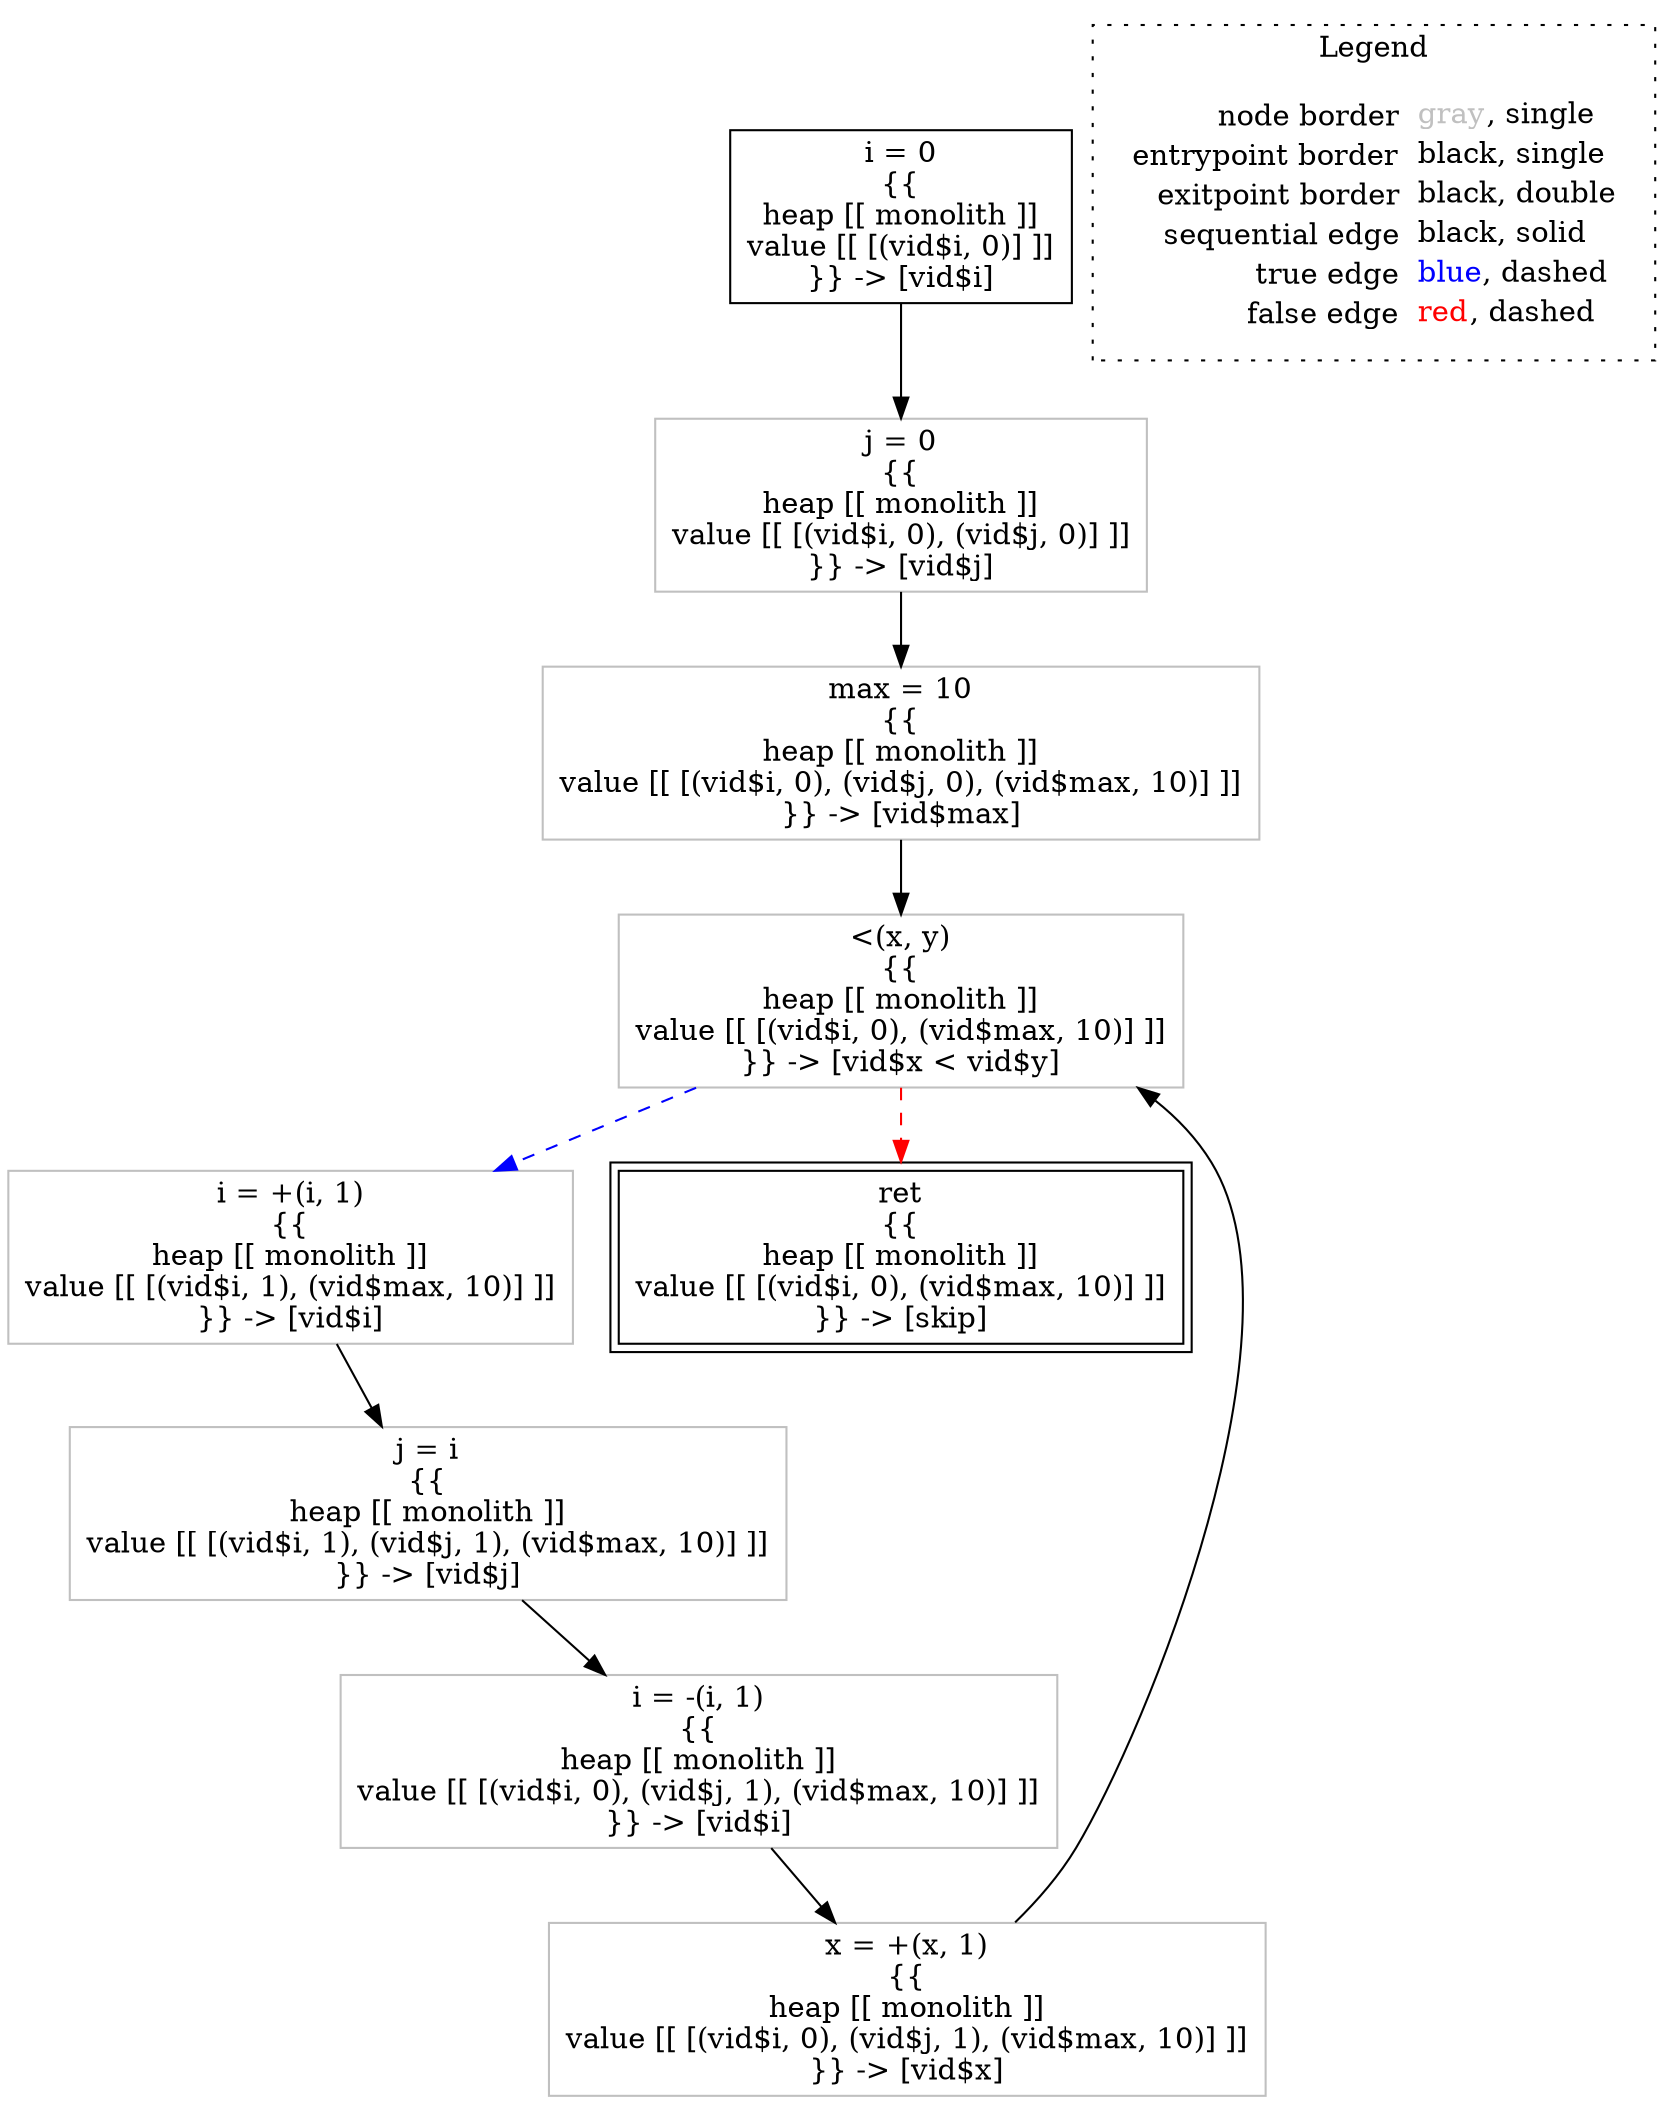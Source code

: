 digraph {
	"node0" [shape="rect",color="black",label=<i = 0<BR/>{{<BR/>heap [[ monolith ]]<BR/>value [[ [(vid$i, 0)] ]]<BR/>}} -&gt; [vid$i]>];
	"node1" [shape="rect",color="gray",label=<i = +(i, 1)<BR/>{{<BR/>heap [[ monolith ]]<BR/>value [[ [(vid$i, 1), (vid$max, 10)] ]]<BR/>}} -&gt; [vid$i]>];
	"node2" [shape="rect",color="black",peripheries="2",label=<ret<BR/>{{<BR/>heap [[ monolith ]]<BR/>value [[ [(vid$i, 0), (vid$max, 10)] ]]<BR/>}} -&gt; [skip]>];
	"node3" [shape="rect",color="gray",label=<i = -(i, 1)<BR/>{{<BR/>heap [[ monolith ]]<BR/>value [[ [(vid$i, 0), (vid$j, 1), (vid$max, 10)] ]]<BR/>}} -&gt; [vid$i]>];
	"node4" [shape="rect",color="gray",label=<j = i<BR/>{{<BR/>heap [[ monolith ]]<BR/>value [[ [(vid$i, 1), (vid$j, 1), (vid$max, 10)] ]]<BR/>}} -&gt; [vid$j]>];
	"node5" [shape="rect",color="gray",label=<&lt;(x, y)<BR/>{{<BR/>heap [[ monolith ]]<BR/>value [[ [(vid$i, 0), (vid$max, 10)] ]]<BR/>}} -&gt; [vid$x &lt; vid$y]>];
	"node6" [shape="rect",color="gray",label=<max = 10<BR/>{{<BR/>heap [[ monolith ]]<BR/>value [[ [(vid$i, 0), (vid$j, 0), (vid$max, 10)] ]]<BR/>}} -&gt; [vid$max]>];
	"node7" [shape="rect",color="gray",label=<x = +(x, 1)<BR/>{{<BR/>heap [[ monolith ]]<BR/>value [[ [(vid$i, 0), (vid$j, 1), (vid$max, 10)] ]]<BR/>}} -&gt; [vid$x]>];
	"node8" [shape="rect",color="gray",label=<j = 0<BR/>{{<BR/>heap [[ monolith ]]<BR/>value [[ [(vid$i, 0), (vid$j, 0)] ]]<BR/>}} -&gt; [vid$j]>];
	"node0" -> "node8" [color="black"];
	"node1" -> "node4" [color="black"];
	"node3" -> "node7" [color="black"];
	"node4" -> "node3" [color="black"];
	"node5" -> "node1" [color="blue",style="dashed"];
	"node5" -> "node2" [color="red",style="dashed"];
	"node6" -> "node5" [color="black"];
	"node7" -> "node5" [color="black"];
	"node8" -> "node6" [color="black"];
subgraph cluster_legend {
	label="Legend";
	style=dotted;
	node [shape=plaintext];
	"legend" [label=<<table border="0" cellpadding="2" cellspacing="0" cellborder="0"><tr><td align="right">node border&nbsp;</td><td align="left"><font color="gray">gray</font>, single</td></tr><tr><td align="right">entrypoint border&nbsp;</td><td align="left"><font color="black">black</font>, single</td></tr><tr><td align="right">exitpoint border&nbsp;</td><td align="left"><font color="black">black</font>, double</td></tr><tr><td align="right">sequential edge&nbsp;</td><td align="left"><font color="black">black</font>, solid</td></tr><tr><td align="right">true edge&nbsp;</td><td align="left"><font color="blue">blue</font>, dashed</td></tr><tr><td align="right">false edge&nbsp;</td><td align="left"><font color="red">red</font>, dashed</td></tr></table>>];
}

}
